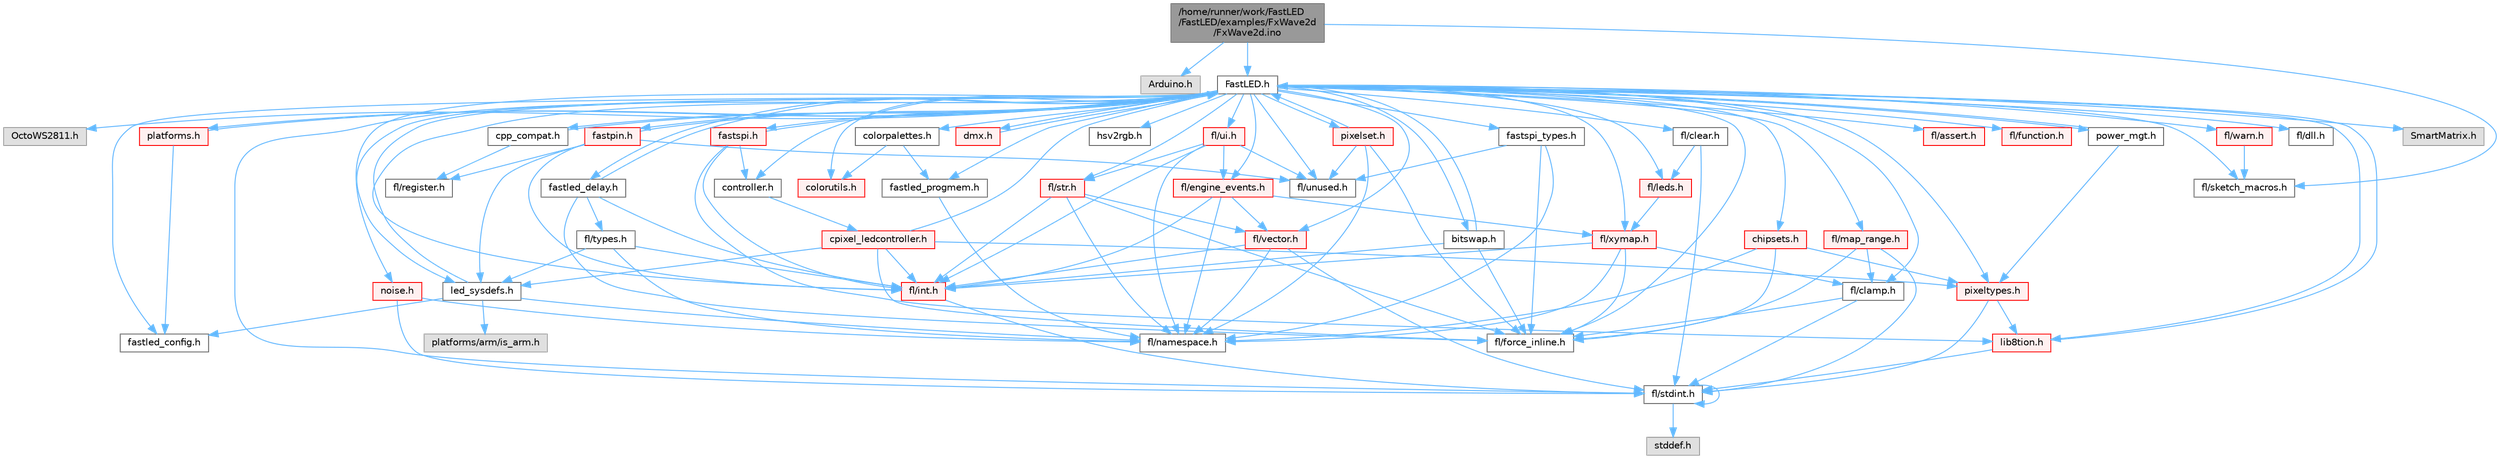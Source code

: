 digraph "/home/runner/work/FastLED/FastLED/examples/FxWave2d/FxWave2d.ino"
{
 // INTERACTIVE_SVG=YES
 // LATEX_PDF_SIZE
  bgcolor="transparent";
  edge [fontname=Helvetica,fontsize=10,labelfontname=Helvetica,labelfontsize=10];
  node [fontname=Helvetica,fontsize=10,shape=box,height=0.2,width=0.4];
  Node1 [id="Node000001",label="/home/runner/work/FastLED\l/FastLED/examples/FxWave2d\l/FxWave2d.ino",height=0.2,width=0.4,color="gray40", fillcolor="grey60", style="filled", fontcolor="black",tooltip=" "];
  Node1 -> Node2 [id="edge1_Node000001_Node000002",color="steelblue1",style="solid",tooltip=" "];
  Node2 [id="Node000002",label="Arduino.h",height=0.2,width=0.4,color="grey60", fillcolor="#E0E0E0", style="filled",tooltip=" "];
  Node1 -> Node3 [id="edge2_Node000001_Node000003",color="steelblue1",style="solid",tooltip=" "];
  Node3 [id="Node000003",label="FastLED.h",height=0.2,width=0.4,color="grey40", fillcolor="white", style="filled",URL="$db/d97/_fast_l_e_d_8h.html",tooltip="central include file for FastLED, defines the CFastLED class/object"];
  Node3 -> Node4 [id="edge3_Node000003_Node000004",color="steelblue1",style="solid",tooltip=" "];
  Node4 [id="Node000004",label="fl/stdint.h",height=0.2,width=0.4,color="grey40", fillcolor="white", style="filled",URL="$df/dd8/stdint_8h.html",tooltip=" "];
  Node4 -> Node5 [id="edge4_Node000004_Node000005",color="steelblue1",style="solid",tooltip=" "];
  Node5 [id="Node000005",label="stddef.h",height=0.2,width=0.4,color="grey60", fillcolor="#E0E0E0", style="filled",tooltip=" "];
  Node4 -> Node4 [id="edge5_Node000004_Node000004",color="steelblue1",style="solid",tooltip=" "];
  Node3 -> Node6 [id="edge6_Node000003_Node000006",color="steelblue1",style="solid",tooltip=" "];
  Node6 [id="Node000006",label="fl/dll.h",height=0.2,width=0.4,color="grey40", fillcolor="white", style="filled",URL="$d3/d4b/dll_8h.html",tooltip="FastLED dynamic library interface - lightweight header for external callers."];
  Node3 -> Node7 [id="edge7_Node000003_Node000007",color="steelblue1",style="solid",tooltip=" "];
  Node7 [id="Node000007",label="SmartMatrix.h",height=0.2,width=0.4,color="grey60", fillcolor="#E0E0E0", style="filled",tooltip=" "];
  Node3 -> Node8 [id="edge8_Node000003_Node000008",color="steelblue1",style="solid",tooltip=" "];
  Node8 [id="Node000008",label="OctoWS2811.h",height=0.2,width=0.4,color="grey60", fillcolor="#E0E0E0", style="filled",tooltip=" "];
  Node3 -> Node9 [id="edge9_Node000003_Node000009",color="steelblue1",style="solid",tooltip=" "];
  Node9 [id="Node000009",label="fl/force_inline.h",height=0.2,width=0.4,color="grey40", fillcolor="white", style="filled",URL="$d4/d64/force__inline_8h.html",tooltip=" "];
  Node3 -> Node10 [id="edge10_Node000003_Node000010",color="steelblue1",style="solid",tooltip=" "];
  Node10 [id="Node000010",label="cpp_compat.h",height=0.2,width=0.4,color="grey40", fillcolor="white", style="filled",URL="$d9/d13/cpp__compat_8h.html",tooltip="Compatibility functions based on C++ version."];
  Node10 -> Node3 [id="edge11_Node000010_Node000003",color="steelblue1",style="solid",tooltip=" "];
  Node10 -> Node11 [id="edge12_Node000010_Node000011",color="steelblue1",style="solid",tooltip=" "];
  Node11 [id="Node000011",label="fl/register.h",height=0.2,width=0.4,color="grey40", fillcolor="white", style="filled",URL="$df/d80/register_8h.html",tooltip=" "];
  Node3 -> Node12 [id="edge13_Node000003_Node000012",color="steelblue1",style="solid",tooltip=" "];
  Node12 [id="Node000012",label="fastled_config.h",height=0.2,width=0.4,color="grey40", fillcolor="white", style="filled",URL="$d5/d11/fastled__config_8h.html",tooltip="Contains definitions that can be used to configure FastLED at compile time."];
  Node3 -> Node13 [id="edge14_Node000003_Node000013",color="steelblue1",style="solid",tooltip=" "];
  Node13 [id="Node000013",label="led_sysdefs.h",height=0.2,width=0.4,color="grey40", fillcolor="white", style="filled",URL="$d9/d3e/led__sysdefs_8h.html",tooltip="Determines which platform system definitions to include."];
  Node13 -> Node3 [id="edge15_Node000013_Node000003",color="steelblue1",style="solid",tooltip=" "];
  Node13 -> Node12 [id="edge16_Node000013_Node000012",color="steelblue1",style="solid",tooltip=" "];
  Node13 -> Node14 [id="edge17_Node000013_Node000014",color="steelblue1",style="solid",tooltip=" "];
  Node14 [id="Node000014",label="platforms/arm/is_arm.h",height=0.2,width=0.4,color="grey60", fillcolor="#E0E0E0", style="filled",tooltip=" "];
  Node13 -> Node15 [id="edge18_Node000013_Node000015",color="steelblue1",style="solid",tooltip=" "];
  Node15 [id="Node000015",label="fl/namespace.h",height=0.2,width=0.4,color="grey40", fillcolor="white", style="filled",URL="$df/d2a/namespace_8h.html",tooltip="Implements the FastLED namespace macros."];
  Node3 -> Node16 [id="edge19_Node000003_Node000016",color="steelblue1",style="solid",tooltip=" "];
  Node16 [id="Node000016",label="fastled_delay.h",height=0.2,width=0.4,color="grey40", fillcolor="white", style="filled",URL="$d0/da8/fastled__delay_8h.html",tooltip="Utility functions and classes for managing delay cycles."];
  Node16 -> Node3 [id="edge20_Node000016_Node000003",color="steelblue1",style="solid",tooltip=" "];
  Node16 -> Node17 [id="edge21_Node000016_Node000017",color="steelblue1",style="solid",tooltip=" "];
  Node17 [id="Node000017",label="fl/types.h",height=0.2,width=0.4,color="grey40", fillcolor="white", style="filled",URL="$d7/da1/fl_2types_8h.html",tooltip=" "];
  Node17 -> Node15 [id="edge22_Node000017_Node000015",color="steelblue1",style="solid",tooltip=" "];
  Node17 -> Node18 [id="edge23_Node000017_Node000018",color="steelblue1",style="solid",tooltip=" "];
  Node18 [id="Node000018",label="fl/int.h",height=0.2,width=0.4,color="red", fillcolor="#FFF0F0", style="filled",URL="$d3/d7e/int_8h.html",tooltip=" "];
  Node18 -> Node4 [id="edge24_Node000018_Node000004",color="steelblue1",style="solid",tooltip=" "];
  Node17 -> Node13 [id="edge25_Node000017_Node000013",color="steelblue1",style="solid",tooltip=" "];
  Node16 -> Node9 [id="edge26_Node000016_Node000009",color="steelblue1",style="solid",tooltip=" "];
  Node16 -> Node18 [id="edge27_Node000016_Node000018",color="steelblue1",style="solid",tooltip=" "];
  Node3 -> Node20 [id="edge28_Node000003_Node000020",color="steelblue1",style="solid",tooltip=" "];
  Node20 [id="Node000020",label="bitswap.h",height=0.2,width=0.4,color="grey40", fillcolor="white", style="filled",URL="$de/ded/bitswap_8h.html",tooltip="Functions for doing a rotation of bits/bytes used by parallel output."];
  Node20 -> Node3 [id="edge29_Node000020_Node000003",color="steelblue1",style="solid",tooltip=" "];
  Node20 -> Node9 [id="edge30_Node000020_Node000009",color="steelblue1",style="solid",tooltip=" "];
  Node20 -> Node18 [id="edge31_Node000020_Node000018",color="steelblue1",style="solid",tooltip=" "];
  Node3 -> Node21 [id="edge32_Node000003_Node000021",color="steelblue1",style="solid",tooltip=" "];
  Node21 [id="Node000021",label="controller.h",height=0.2,width=0.4,color="grey40", fillcolor="white", style="filled",URL="$d2/dd9/controller_8h.html",tooltip="deprecated: base definitions used by led controllers for writing out led data"];
  Node21 -> Node22 [id="edge33_Node000021_Node000022",color="steelblue1",style="solid",tooltip=" "];
  Node22 [id="Node000022",label="cpixel_ledcontroller.h",height=0.2,width=0.4,color="red", fillcolor="#FFF0F0", style="filled",URL="$d9/d57/cpixel__ledcontroller_8h.html",tooltip="defines the templated version of the CLEDController class"];
  Node22 -> Node3 [id="edge34_Node000022_Node000003",color="steelblue1",style="solid",tooltip=" "];
  Node22 -> Node13 [id="edge35_Node000022_Node000013",color="steelblue1",style="solid",tooltip=" "];
  Node22 -> Node23 [id="edge36_Node000022_Node000023",color="steelblue1",style="solid",tooltip=" "];
  Node23 [id="Node000023",label="pixeltypes.h",height=0.2,width=0.4,color="red", fillcolor="#FFF0F0", style="filled",URL="$d2/dba/pixeltypes_8h.html",tooltip="Includes defintions for RGB and HSV pixels."];
  Node23 -> Node4 [id="edge37_Node000023_Node000004",color="steelblue1",style="solid",tooltip=" "];
  Node23 -> Node24 [id="edge38_Node000023_Node000024",color="steelblue1",style="solid",tooltip=" "];
  Node24 [id="Node000024",label="lib8tion.h",height=0.2,width=0.4,color="red", fillcolor="#FFF0F0", style="filled",URL="$df/da5/lib8tion_8h.html",tooltip="Fast, efficient 8-bit math functions specifically designed for high-performance LED programming."];
  Node24 -> Node3 [id="edge39_Node000024_Node000003",color="steelblue1",style="solid",tooltip=" "];
  Node24 -> Node4 [id="edge40_Node000024_Node000004",color="steelblue1",style="solid",tooltip=" "];
  Node22 -> Node9 [id="edge41_Node000022_Node000009",color="steelblue1",style="solid",tooltip=" "];
  Node22 -> Node18 [id="edge42_Node000022_Node000018",color="steelblue1",style="solid",tooltip=" "];
  Node3 -> Node120 [id="edge43_Node000003_Node000120",color="steelblue1",style="solid",tooltip=" "];
  Node120 [id="Node000120",label="fastpin.h",height=0.2,width=0.4,color="red", fillcolor="#FFF0F0", style="filled",URL="$db/d65/fastpin_8h.html",tooltip="Class base definitions for defining fast pin access."];
  Node120 -> Node3 [id="edge44_Node000120_Node000003",color="steelblue1",style="solid",tooltip=" "];
  Node120 -> Node13 [id="edge45_Node000120_Node000013",color="steelblue1",style="solid",tooltip=" "];
  Node120 -> Node57 [id="edge46_Node000120_Node000057",color="steelblue1",style="solid",tooltip=" "];
  Node57 [id="Node000057",label="fl/unused.h",height=0.2,width=0.4,color="grey40", fillcolor="white", style="filled",URL="$d8/d4b/unused_8h.html",tooltip=" "];
  Node120 -> Node18 [id="edge47_Node000120_Node000018",color="steelblue1",style="solid",tooltip=" "];
  Node120 -> Node11 [id="edge48_Node000120_Node000011",color="steelblue1",style="solid",tooltip=" "];
  Node3 -> Node121 [id="edge49_Node000003_Node000121",color="steelblue1",style="solid",tooltip=" "];
  Node121 [id="Node000121",label="fastspi_types.h",height=0.2,width=0.4,color="grey40", fillcolor="white", style="filled",URL="$d2/ddb/fastspi__types_8h.html",tooltip="Data types and constants used by SPI interfaces."];
  Node121 -> Node9 [id="edge50_Node000121_Node000009",color="steelblue1",style="solid",tooltip=" "];
  Node121 -> Node15 [id="edge51_Node000121_Node000015",color="steelblue1",style="solid",tooltip=" "];
  Node121 -> Node57 [id="edge52_Node000121_Node000057",color="steelblue1",style="solid",tooltip=" "];
  Node3 -> Node122 [id="edge53_Node000003_Node000122",color="steelblue1",style="solid",tooltip=" "];
  Node122 [id="Node000122",label="dmx.h",height=0.2,width=0.4,color="red", fillcolor="#FFF0F0", style="filled",URL="$d3/de1/dmx_8h.html",tooltip="Defines the DMX512-based LED controllers."];
  Node122 -> Node3 [id="edge54_Node000122_Node000003",color="steelblue1",style="solid",tooltip=" "];
  Node3 -> Node125 [id="edge55_Node000003_Node000125",color="steelblue1",style="solid",tooltip=" "];
  Node125 [id="Node000125",label="platforms.h",height=0.2,width=0.4,color="red", fillcolor="#FFF0F0", style="filled",URL="$da/dc9/platforms_8h.html",tooltip="Determines which platforms headers to include."];
  Node125 -> Node3 [id="edge56_Node000125_Node000003",color="steelblue1",style="solid",tooltip=" "];
  Node125 -> Node12 [id="edge57_Node000125_Node000012",color="steelblue1",style="solid",tooltip=" "];
  Node3 -> Node33 [id="edge58_Node000003_Node000033",color="steelblue1",style="solid",tooltip=" "];
  Node33 [id="Node000033",label="fastled_progmem.h",height=0.2,width=0.4,color="grey40", fillcolor="white", style="filled",URL="$df/dab/fastled__progmem_8h.html",tooltip="Wrapper definitions to allow seamless use of PROGMEM in environments that have it."];
  Node33 -> Node15 [id="edge59_Node000033_Node000015",color="steelblue1",style="solid",tooltip=" "];
  Node3 -> Node24 [id="edge60_Node000003_Node000024",color="steelblue1",style="solid",tooltip=" "];
  Node3 -> Node23 [id="edge61_Node000003_Node000023",color="steelblue1",style="solid",tooltip=" "];
  Node3 -> Node81 [id="edge62_Node000003_Node000081",color="steelblue1",style="solid",tooltip=" "];
  Node81 [id="Node000081",label="hsv2rgb.h",height=0.2,width=0.4,color="grey40", fillcolor="white", style="filled",URL="$de/d9a/hsv2rgb_8h.html",tooltip="Functions to convert from the HSV colorspace to the RGB colorspace."];
  Node3 -> Node127 [id="edge63_Node000003_Node000127",color="steelblue1",style="solid",tooltip=" "];
  Node127 [id="Node000127",label="colorutils.h",height=0.2,width=0.4,color="red", fillcolor="#FFF0F0", style="filled",URL="$d1/dfb/colorutils_8h.html",tooltip=" "];
  Node3 -> Node132 [id="edge64_Node000003_Node000132",color="steelblue1",style="solid",tooltip=" "];
  Node132 [id="Node000132",label="pixelset.h",height=0.2,width=0.4,color="red", fillcolor="#FFF0F0", style="filled",URL="$d4/d46/pixelset_8h.html",tooltip="Declares classes for managing logical groups of LEDs."];
  Node132 -> Node9 [id="edge65_Node000132_Node000009",color="steelblue1",style="solid",tooltip=" "];
  Node132 -> Node15 [id="edge66_Node000132_Node000015",color="steelblue1",style="solid",tooltip=" "];
  Node132 -> Node57 [id="edge67_Node000132_Node000057",color="steelblue1",style="solid",tooltip=" "];
  Node132 -> Node3 [id="edge68_Node000132_Node000003",color="steelblue1",style="solid",tooltip=" "];
  Node3 -> Node133 [id="edge69_Node000003_Node000133",color="steelblue1",style="solid",tooltip=" "];
  Node133 [id="Node000133",label="colorpalettes.h",height=0.2,width=0.4,color="grey40", fillcolor="white", style="filled",URL="$dc/dcc/colorpalettes_8h.html",tooltip="Declarations for the predefined color palettes supplied by FastLED."];
  Node133 -> Node127 [id="edge70_Node000133_Node000127",color="steelblue1",style="solid",tooltip=" "];
  Node133 -> Node33 [id="edge71_Node000133_Node000033",color="steelblue1",style="solid",tooltip=" "];
  Node3 -> Node134 [id="edge72_Node000003_Node000134",color="steelblue1",style="solid",tooltip=" "];
  Node134 [id="Node000134",label="noise.h",height=0.2,width=0.4,color="red", fillcolor="#FFF0F0", style="filled",URL="$d1/d31/noise_8h.html",tooltip="Functions to generate and fill arrays with noise."];
  Node134 -> Node4 [id="edge73_Node000134_Node000004",color="steelblue1",style="solid",tooltip=" "];
  Node134 -> Node15 [id="edge74_Node000134_Node000015",color="steelblue1",style="solid",tooltip=" "];
  Node3 -> Node135 [id="edge75_Node000003_Node000135",color="steelblue1",style="solid",tooltip=" "];
  Node135 [id="Node000135",label="power_mgt.h",height=0.2,width=0.4,color="grey40", fillcolor="white", style="filled",URL="$dc/d5b/power__mgt_8h.html",tooltip="Functions to limit the power used by FastLED."];
  Node135 -> Node3 [id="edge76_Node000135_Node000003",color="steelblue1",style="solid",tooltip=" "];
  Node135 -> Node23 [id="edge77_Node000135_Node000023",color="steelblue1",style="solid",tooltip=" "];
  Node3 -> Node136 [id="edge78_Node000003_Node000136",color="steelblue1",style="solid",tooltip=" "];
  Node136 [id="Node000136",label="fastspi.h",height=0.2,width=0.4,color="red", fillcolor="#FFF0F0", style="filled",URL="$d6/ddc/fastspi_8h.html",tooltip="Serial peripheral interface (SPI) definitions per platform."];
  Node136 -> Node3 [id="edge79_Node000136_Node000003",color="steelblue1",style="solid",tooltip=" "];
  Node136 -> Node21 [id="edge80_Node000136_Node000021",color="steelblue1",style="solid",tooltip=" "];
  Node136 -> Node24 [id="edge81_Node000136_Node000024",color="steelblue1",style="solid",tooltip=" "];
  Node136 -> Node18 [id="edge82_Node000136_Node000018",color="steelblue1",style="solid",tooltip=" "];
  Node3 -> Node138 [id="edge83_Node000003_Node000138",color="steelblue1",style="solid",tooltip=" "];
  Node138 [id="Node000138",label="chipsets.h",height=0.2,width=0.4,color="red", fillcolor="#FFF0F0", style="filled",URL="$db/d66/chipsets_8h.html",tooltip="Contains the bulk of the definitions for the various LED chipsets supported."];
  Node138 -> Node23 [id="edge84_Node000138_Node000023",color="steelblue1",style="solid",tooltip=" "];
  Node138 -> Node9 [id="edge85_Node000138_Node000009",color="steelblue1",style="solid",tooltip=" "];
  Node138 -> Node15 [id="edge86_Node000138_Node000015",color="steelblue1",style="solid",tooltip=" "];
  Node3 -> Node96 [id="edge87_Node000003_Node000096",color="steelblue1",style="solid",tooltip=" "];
  Node96 [id="Node000096",label="fl/engine_events.h",height=0.2,width=0.4,color="red", fillcolor="#FFF0F0", style="filled",URL="$db/dc0/engine__events_8h.html",tooltip=" "];
  Node96 -> Node15 [id="edge88_Node000096_Node000015",color="steelblue1",style="solid",tooltip=" "];
  Node96 -> Node70 [id="edge89_Node000096_Node000070",color="steelblue1",style="solid",tooltip=" "];
  Node70 [id="Node000070",label="fl/vector.h",height=0.2,width=0.4,color="red", fillcolor="#FFF0F0", style="filled",URL="$d6/d68/vector_8h.html",tooltip=" "];
  Node70 -> Node4 [id="edge90_Node000070_Node000004",color="steelblue1",style="solid",tooltip=" "];
  Node70 -> Node18 [id="edge91_Node000070_Node000018",color="steelblue1",style="solid",tooltip=" "];
  Node70 -> Node15 [id="edge92_Node000070_Node000015",color="steelblue1",style="solid",tooltip=" "];
  Node96 -> Node117 [id="edge93_Node000096_Node000117",color="steelblue1",style="solid",tooltip=" "];
  Node117 [id="Node000117",label="fl/xymap.h",height=0.2,width=0.4,color="red", fillcolor="#FFF0F0", style="filled",URL="$da/d61/xymap_8h.html",tooltip=" "];
  Node117 -> Node18 [id="edge94_Node000117_Node000018",color="steelblue1",style="solid",tooltip=" "];
  Node117 -> Node15 [id="edge95_Node000117_Node000015",color="steelblue1",style="solid",tooltip=" "];
  Node117 -> Node9 [id="edge96_Node000117_Node000009",color="steelblue1",style="solid",tooltip=" "];
  Node117 -> Node39 [id="edge97_Node000117_Node000039",color="steelblue1",style="solid",tooltip=" "];
  Node39 [id="Node000039",label="fl/clamp.h",height=0.2,width=0.4,color="grey40", fillcolor="white", style="filled",URL="$d6/dd3/clamp_8h.html",tooltip=" "];
  Node39 -> Node4 [id="edge98_Node000039_Node000004",color="steelblue1",style="solid",tooltip=" "];
  Node39 -> Node9 [id="edge99_Node000039_Node000009",color="steelblue1",style="solid",tooltip=" "];
  Node96 -> Node18 [id="edge100_Node000096_Node000018",color="steelblue1",style="solid",tooltip=" "];
  Node3 -> Node140 [id="edge101_Node000003_Node000140",color="steelblue1",style="solid",tooltip=" "];
  Node140 [id="Node000140",label="fl/leds.h",height=0.2,width=0.4,color="red", fillcolor="#FFF0F0", style="filled",URL="$da/d78/leds_8h.html",tooltip=" "];
  Node140 -> Node117 [id="edge102_Node000140_Node000117",color="steelblue1",style="solid",tooltip=" "];
  Node3 -> Node18 [id="edge103_Node000003_Node000018",color="steelblue1",style="solid",tooltip=" "];
  Node3 -> Node35 [id="edge104_Node000003_Node000035",color="steelblue1",style="solid",tooltip=" "];
  Node35 [id="Node000035",label="fl/str.h",height=0.2,width=0.4,color="red", fillcolor="#FFF0F0", style="filled",URL="$d1/d93/str_8h.html",tooltip=" "];
  Node35 -> Node18 [id="edge105_Node000035_Node000018",color="steelblue1",style="solid",tooltip=" "];
  Node35 -> Node15 [id="edge106_Node000035_Node000015",color="steelblue1",style="solid",tooltip=" "];
  Node35 -> Node70 [id="edge107_Node000035_Node000070",color="steelblue1",style="solid",tooltip=" "];
  Node35 -> Node9 [id="edge108_Node000035_Node000009",color="steelblue1",style="solid",tooltip=" "];
  Node3 -> Node117 [id="edge109_Node000003_Node000117",color="steelblue1",style="solid",tooltip=" "];
  Node3 -> Node39 [id="edge110_Node000003_Node000039",color="steelblue1",style="solid",tooltip=" "];
  Node3 -> Node40 [id="edge111_Node000003_Node000040",color="steelblue1",style="solid",tooltip=" "];
  Node40 [id="Node000040",label="fl/map_range.h",height=0.2,width=0.4,color="red", fillcolor="#FFF0F0", style="filled",URL="$d1/d47/map__range_8h.html",tooltip=" "];
  Node40 -> Node4 [id="edge112_Node000040_Node000004",color="steelblue1",style="solid",tooltip=" "];
  Node40 -> Node39 [id="edge113_Node000040_Node000039",color="steelblue1",style="solid",tooltip=" "];
  Node40 -> Node9 [id="edge114_Node000040_Node000009",color="steelblue1",style="solid",tooltip=" "];
  Node3 -> Node110 [id="edge115_Node000003_Node000110",color="steelblue1",style="solid",tooltip=" "];
  Node110 [id="Node000110",label="fl/warn.h",height=0.2,width=0.4,color="red", fillcolor="#FFF0F0", style="filled",URL="$de/d77/warn_8h.html",tooltip=" "];
  Node110 -> Node113 [id="edge116_Node000110_Node000113",color="steelblue1",style="solid",tooltip=" "];
  Node113 [id="Node000113",label="fl/sketch_macros.h",height=0.2,width=0.4,color="grey40", fillcolor="white", style="filled",URL="$d1/dbc/sketch__macros_8h.html",tooltip=" "];
  Node3 -> Node100 [id="edge117_Node000003_Node000100",color="steelblue1",style="solid",tooltip=" "];
  Node100 [id="Node000100",label="fl/assert.h",height=0.2,width=0.4,color="red", fillcolor="#FFF0F0", style="filled",URL="$dc/da7/assert_8h.html",tooltip=" "];
  Node3 -> Node57 [id="edge118_Node000003_Node000057",color="steelblue1",style="solid",tooltip=" "];
  Node3 -> Node70 [id="edge119_Node000003_Node000070",color="steelblue1",style="solid",tooltip=" "];
  Node3 -> Node115 [id="edge120_Node000003_Node000115",color="steelblue1",style="solid",tooltip=" "];
  Node115 [id="Node000115",label="fl/function.h",height=0.2,width=0.4,color="red", fillcolor="#FFF0F0", style="filled",URL="$dd/d67/function_8h.html",tooltip=" "];
  Node3 -> Node141 [id="edge121_Node000003_Node000141",color="steelblue1",style="solid",tooltip=" "];
  Node141 [id="Node000141",label="fl/clear.h",height=0.2,width=0.4,color="grey40", fillcolor="white", style="filled",URL="$df/db0/clear_8h.html",tooltip=" "];
  Node141 -> Node140 [id="edge122_Node000141_Node000140",color="steelblue1",style="solid",tooltip=" "];
  Node141 -> Node4 [id="edge123_Node000141_Node000004",color="steelblue1",style="solid",tooltip=" "];
  Node3 -> Node142 [id="edge124_Node000003_Node000142",color="steelblue1",style="solid",tooltip=" "];
  Node142 [id="Node000142",label="fl/ui.h",height=0.2,width=0.4,color="red", fillcolor="#FFF0F0", style="filled",URL="$d9/d3b/ui_8h.html",tooltip=" "];
  Node142 -> Node15 [id="edge125_Node000142_Node000015",color="steelblue1",style="solid",tooltip=" "];
  Node142 -> Node35 [id="edge126_Node000142_Node000035",color="steelblue1",style="solid",tooltip=" "];
  Node142 -> Node18 [id="edge127_Node000142_Node000018",color="steelblue1",style="solid",tooltip=" "];
  Node142 -> Node96 [id="edge128_Node000142_Node000096",color="steelblue1",style="solid",tooltip=" "];
  Node142 -> Node57 [id="edge129_Node000142_Node000057",color="steelblue1",style="solid",tooltip=" "];
  Node3 -> Node113 [id="edge130_Node000003_Node000113",color="steelblue1",style="solid",tooltip=" "];
  Node1 -> Node113 [id="edge131_Node000001_Node000113",color="steelblue1",style="solid",tooltip=" "];
}
